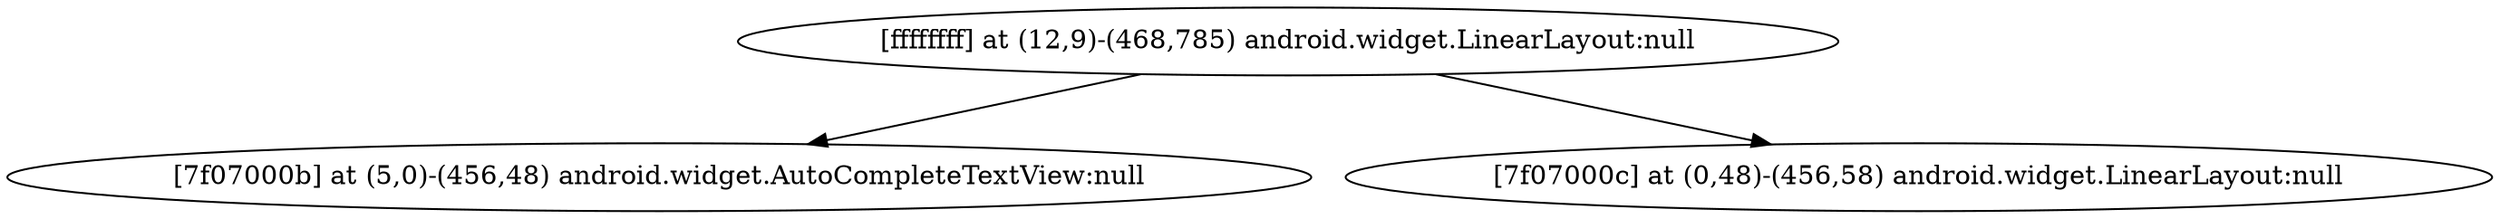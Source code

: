 strict digraph G {
  1 [ label="[ffffffff] at (12,9)-(468,785) android.widget.LinearLayout:null" ];
  2 [ label="[7f07000b] at (5,0)-(456,48) android.widget.AutoCompleteTextView:null" ];
  3 [ label="[7f07000c] at (0,48)-(456,58) android.widget.LinearLayout:null" ];
  1 -> 2;
  1 -> 3;
}
